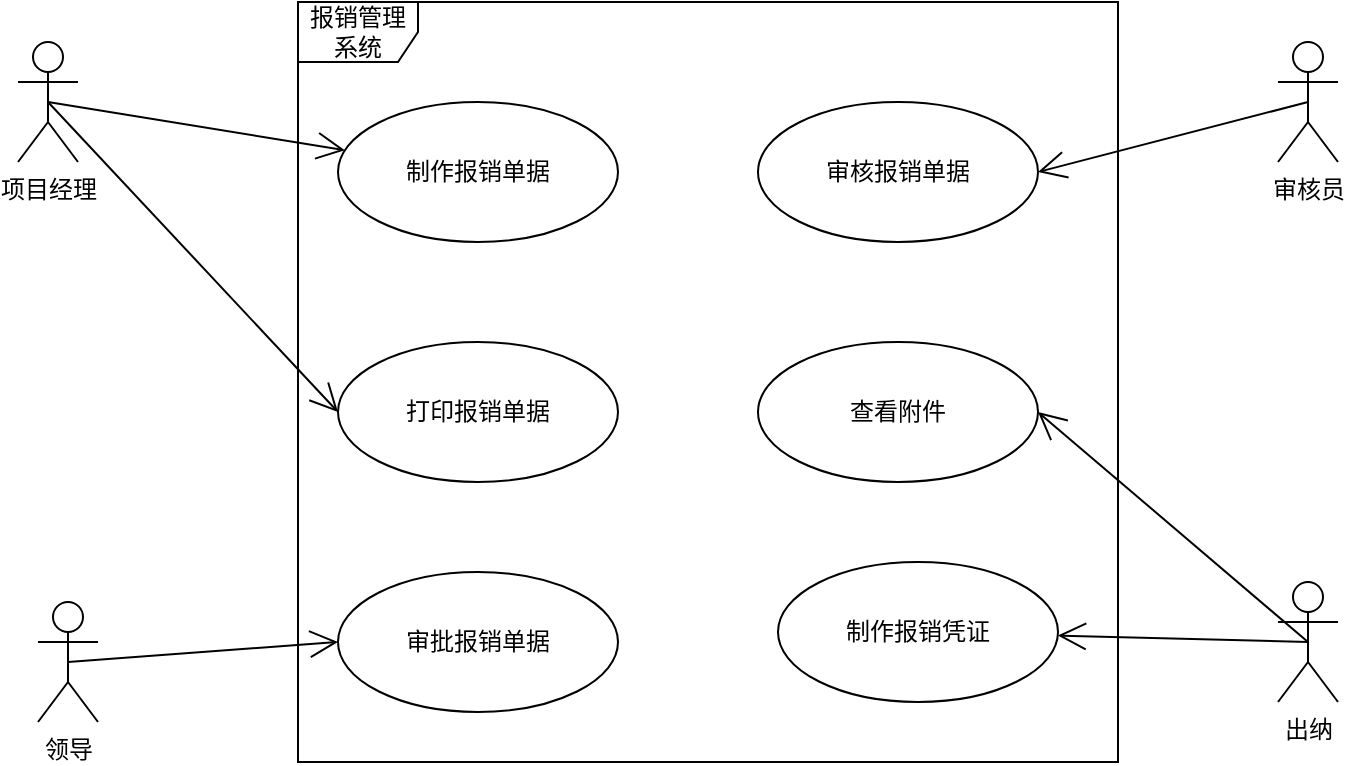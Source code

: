 <mxfile version="15.5.5" type="github"><diagram id="n7qt__wKlecK7Aoe-4cK" name="Page-1"><mxGraphModel dx="942" dy="666" grid="1" gridSize="10" guides="1" tooltips="1" connect="1" arrows="1" fold="1" page="1" pageScale="1" pageWidth="827" pageHeight="1169" math="0" shadow="0"><root><mxCell id="0"/><mxCell id="1" parent="0"/><mxCell id="HGy-vslqnmQ9Q5ilp4mL-1" value="项目经理" style="shape=umlActor;verticalLabelPosition=bottom;verticalAlign=top;html=1;" vertex="1" parent="1"><mxGeometry x="60" y="190" width="30" height="60" as="geometry"/></mxCell><mxCell id="HGy-vslqnmQ9Q5ilp4mL-3" value="领导" style="shape=umlActor;verticalLabelPosition=bottom;verticalAlign=top;html=1;" vertex="1" parent="1"><mxGeometry x="70" y="470" width="30" height="60" as="geometry"/></mxCell><mxCell id="HGy-vslqnmQ9Q5ilp4mL-4" value="审核员" style="shape=umlActor;verticalLabelPosition=bottom;verticalAlign=top;html=1;" vertex="1" parent="1"><mxGeometry x="690" y="190" width="30" height="60" as="geometry"/></mxCell><mxCell id="HGy-vslqnmQ9Q5ilp4mL-5" value="出纳" style="shape=umlActor;verticalLabelPosition=bottom;verticalAlign=top;html=1;" vertex="1" parent="1"><mxGeometry x="690" y="460" width="30" height="60" as="geometry"/></mxCell><mxCell id="HGy-vslqnmQ9Q5ilp4mL-7" value="报销管理系统" style="shape=umlFrame;whiteSpace=wrap;html=1;" vertex="1" parent="1"><mxGeometry x="200" y="170" width="410" height="380" as="geometry"/></mxCell><mxCell id="HGy-vslqnmQ9Q5ilp4mL-8" value="制作报销单据" style="ellipse;whiteSpace=wrap;html=1;" vertex="1" parent="1"><mxGeometry x="220" y="220" width="140" height="70" as="geometry"/></mxCell><mxCell id="HGy-vslqnmQ9Q5ilp4mL-9" value="打印报销单据" style="ellipse;whiteSpace=wrap;html=1;" vertex="1" parent="1"><mxGeometry x="220" y="340" width="140" height="70" as="geometry"/></mxCell><mxCell id="HGy-vslqnmQ9Q5ilp4mL-10" value="审批报销单据" style="ellipse;whiteSpace=wrap;html=1;" vertex="1" parent="1"><mxGeometry x="220" y="455" width="140" height="70" as="geometry"/></mxCell><mxCell id="HGy-vslqnmQ9Q5ilp4mL-11" value="查看附件" style="ellipse;whiteSpace=wrap;html=1;" vertex="1" parent="1"><mxGeometry x="430" y="340" width="140" height="70" as="geometry"/></mxCell><mxCell id="HGy-vslqnmQ9Q5ilp4mL-12" value="审核报销单据" style="ellipse;whiteSpace=wrap;html=1;" vertex="1" parent="1"><mxGeometry x="430" y="220" width="140" height="70" as="geometry"/></mxCell><mxCell id="HGy-vslqnmQ9Q5ilp4mL-13" value="制作报销凭证" style="ellipse;whiteSpace=wrap;html=1;" vertex="1" parent="1"><mxGeometry x="440" y="450" width="140" height="70" as="geometry"/></mxCell><mxCell id="HGy-vslqnmQ9Q5ilp4mL-19" value="" style="endArrow=open;endFill=1;endSize=12;html=1;rounded=0;exitX=0.5;exitY=0.5;exitDx=0;exitDy=0;exitPerimeter=0;" edge="1" parent="1" source="HGy-vslqnmQ9Q5ilp4mL-1" target="HGy-vslqnmQ9Q5ilp4mL-8"><mxGeometry width="160" relative="1" as="geometry"><mxPoint x="90" y="220" as="sourcePoint"/><mxPoint x="250" y="220" as="targetPoint"/></mxGeometry></mxCell><mxCell id="HGy-vslqnmQ9Q5ilp4mL-20" value="" style="endArrow=open;endFill=1;endSize=12;html=1;rounded=0;entryX=0;entryY=0.5;entryDx=0;entryDy=0;exitX=0.5;exitY=0.5;exitDx=0;exitDy=0;exitPerimeter=0;" edge="1" parent="1" source="HGy-vslqnmQ9Q5ilp4mL-1" target="HGy-vslqnmQ9Q5ilp4mL-9"><mxGeometry width="160" relative="1" as="geometry"><mxPoint x="90" y="220" as="sourcePoint"/><mxPoint x="250" y="220" as="targetPoint"/></mxGeometry></mxCell><mxCell id="HGy-vslqnmQ9Q5ilp4mL-21" value="" style="endArrow=open;endFill=1;endSize=12;html=1;rounded=0;entryX=0;entryY=0.5;entryDx=0;entryDy=0;exitX=0.5;exitY=0.5;exitDx=0;exitDy=0;exitPerimeter=0;" edge="1" parent="1" source="HGy-vslqnmQ9Q5ilp4mL-3" target="HGy-vslqnmQ9Q5ilp4mL-10"><mxGeometry width="160" relative="1" as="geometry"><mxPoint x="110" y="500" as="sourcePoint"/><mxPoint x="270" y="500" as="targetPoint"/></mxGeometry></mxCell><mxCell id="HGy-vslqnmQ9Q5ilp4mL-22" value="" style="endArrow=open;endFill=1;endSize=12;html=1;rounded=0;entryX=1;entryY=0.5;entryDx=0;entryDy=0;exitX=0.5;exitY=0.5;exitDx=0;exitDy=0;exitPerimeter=0;" edge="1" parent="1" source="HGy-vslqnmQ9Q5ilp4mL-4" target="HGy-vslqnmQ9Q5ilp4mL-12"><mxGeometry width="160" relative="1" as="geometry"><mxPoint x="667" y="230" as="sourcePoint"/><mxPoint x="827" y="230" as="targetPoint"/></mxGeometry></mxCell><mxCell id="HGy-vslqnmQ9Q5ilp4mL-24" value="" style="endArrow=open;endFill=1;endSize=12;html=1;rounded=0;exitX=0.5;exitY=0.5;exitDx=0;exitDy=0;exitPerimeter=0;entryX=1;entryY=0.5;entryDx=0;entryDy=0;" edge="1" parent="1" source="HGy-vslqnmQ9Q5ilp4mL-5" target="HGy-vslqnmQ9Q5ilp4mL-11"><mxGeometry width="160" relative="1" as="geometry"><mxPoint x="330" y="330" as="sourcePoint"/><mxPoint x="490" y="330" as="targetPoint"/></mxGeometry></mxCell><mxCell id="HGy-vslqnmQ9Q5ilp4mL-25" value="" style="endArrow=open;endFill=1;endSize=12;html=1;rounded=0;exitX=0.5;exitY=0.5;exitDx=0;exitDy=0;exitPerimeter=0;" edge="1" parent="1" source="HGy-vslqnmQ9Q5ilp4mL-5" target="HGy-vslqnmQ9Q5ilp4mL-13"><mxGeometry width="160" relative="1" as="geometry"><mxPoint x="330" y="330" as="sourcePoint"/><mxPoint x="490" y="330" as="targetPoint"/></mxGeometry></mxCell></root></mxGraphModel></diagram></mxfile>